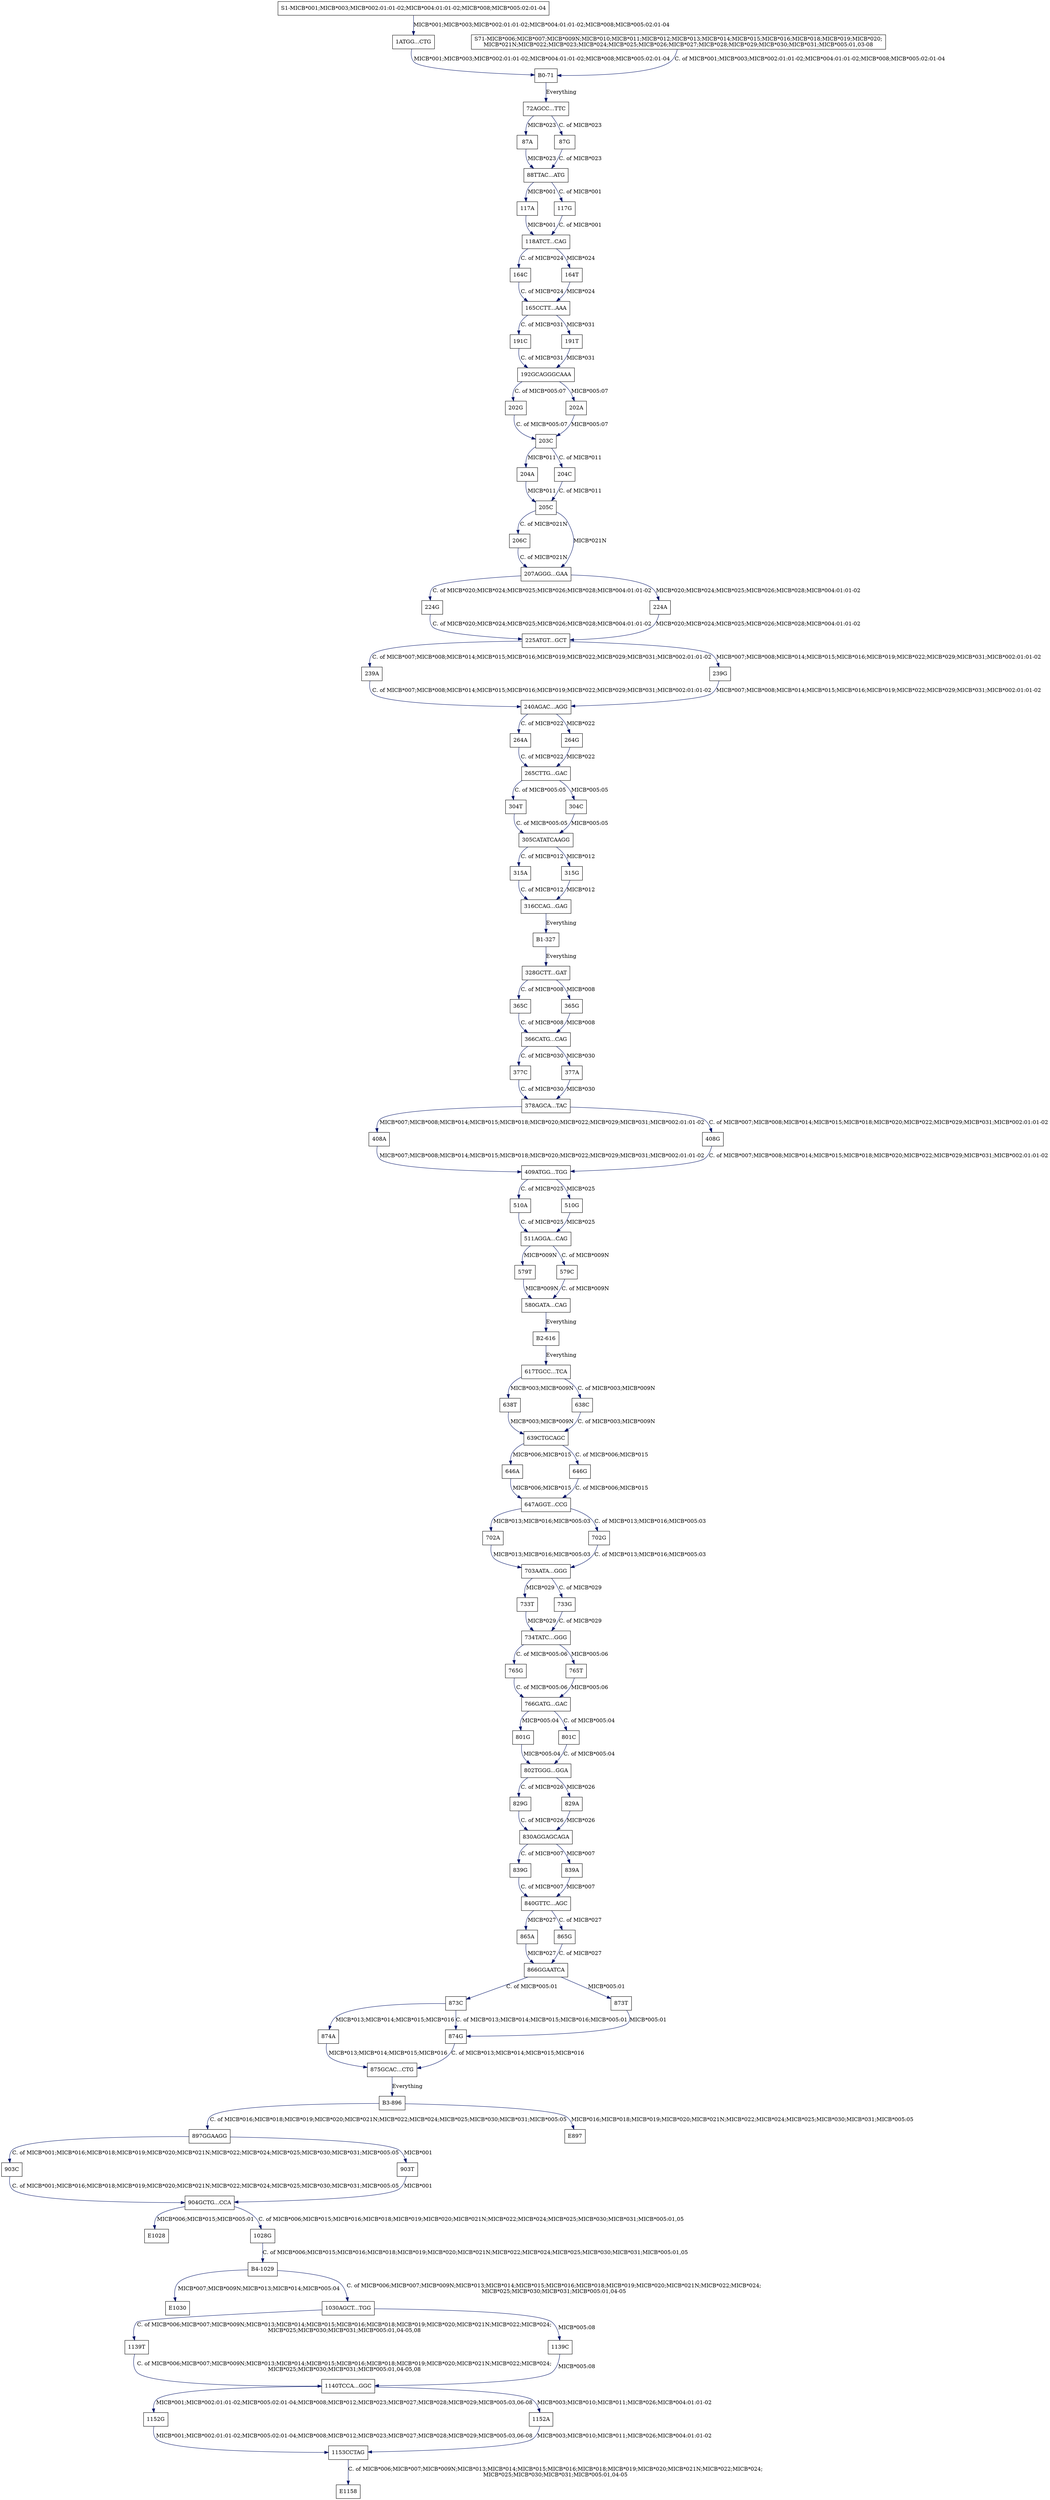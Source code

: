 digraph G {
  "865A" [shape=box, ];
  "510A" [shape=box, ];
  "204A" [shape=box, ];
  "224G" [shape=box, ];
  "328GCTT...GAT" [shape=box, ];
  "579T" [shape=box, ];
  "165CCTT...AAA" [shape=box, ];
  "1152G" [shape=box, ];
  "1ATGG...CTG" [shape=box, ];
  "205C" [shape=box, ];
  "580GATA...CAG" [shape=box, ];
  "839G" [shape=box, ];
  "875GCAC...CTG" [shape=box, ];
  "117A" [shape=box, ];
  "801G" [shape=box, ];
  "865G" [shape=box, ];
  "702A" [shape=box, ];
  "88TTAC...ATG" [shape=box, ];
  "87A" [shape=box, ];
  "1139T" [shape=box, ];
  "117G" [shape=box, ];
  "646A" [shape=box, ];
  "511AGGA...CAG" [shape=box, ];
  "646G" [shape=box, ];
  "366CATG...CAG" [shape=box, ];
  "904GCTG...CCA" [shape=box, ];
  "839A" [shape=box, ];
  "240AGAC...AGG" [shape=box, ];
  "733T" [shape=box, ];
  "239A" [shape=box, ];
  "873C" [shape=box, ];
  "874A" [shape=box, ];
  "206C" [shape=box, ];
  "87G" [shape=box, ];
  "E1030" [shape=box, ];
  "874G" [shape=box, ];
  "118ATCT...CAG" [shape=box, ];
  "304T" [shape=box, ];
  "207AGGG...GAA" [shape=box, ];
  "B4-1029" [shape=box, ];
  "702G" [shape=box, ];
  "579C" [shape=box, ];
  "638T" [shape=box, ];
  "224A" [shape=box, ];
  "765G" [shape=box, ];
  "377C" [shape=box, ];
  "1030AGCT...TGG" [shape=box, ];
  "315A" [shape=box, ];
  "365C" [shape=box, ];
  "765T" [shape=box, ];
  "408A" [shape=box, ];
  "304C" [shape=box, ];
  "829G" [shape=box, ];
  "305CATATCAAGG" [shape=box, ];
  "204C" [shape=box, ];
  "E1028" [shape=box, ];
  "B1-327" [shape=box, ];
  "897GGAAGG" [shape=box, ];
  "1153CCTAG" [shape=box, ];
  "378AGCA...TAC" [shape=box, ];
  "315G" [shape=box, ];
  "903C" [shape=box, ];
  "638C" [shape=box, ];
  "S1-MICB*001;MICB*003;MICB*002:01:01-02;MICB*004:01:01-02;MICB*008;MICB*005:02:01-04" [
  shape=box, ];
  "1152A" [shape=box, ];
  "766GATG...GAC" [shape=box, ];
  "B3-896" [shape=box, ];
  "192GCAGGGCAAA" [shape=box, ];
  "264A" [shape=box, ];
  "265CTTG...GAC" [shape=box, ];
  "B0-71" [shape=box, ];
  "164C" [shape=box, ];
  "1028G" [shape=box, ];
  "409ATGG...TGG" [shape=box, ];
  "733G" [shape=box, ];
  "408G" [shape=box, ];
  "377A" [shape=box, ];
  "647AGGT...CCG" [shape=box, ];
  "830AGGAGCAGA" [shape=box, ];
  "734TATC...GGG" [shape=box, ];
  "639CTGCAGC" [shape=box, ];
  "801C" [shape=box, ];
  "873T" [shape=box, ];
  "202G" [shape=box, ];
  "E897" [shape=box, ];
  "829A" [shape=box, ];
  "191C" [shape=box, ];
  "B2-616" [shape=box, ];
  "164T" [shape=box, ];
  "866GGAATCA" [shape=box, ];
  "203C" [shape=box, ];
  "264G" [shape=box, ];
  "225ATGT...GCT" [shape=box, ];
  "191T" [shape=box, ];
  "S71-MICB*006;MICB*007;MICB*009N;MICB*010;MICB*011;MICB*012;MICB*013;MICB*014;MICB*015;MICB*016;MICB*018;MICB*019;MICB*020;
MICB*021N;MICB*022;MICB*023;MICB*024;MICB*025;MICB*026;MICB*027;MICB*028;MICB*029;MICB*030;MICB*031;MICB*005:01,03-08" [
  shape=box, ];
  "840GTTC...AGC" [shape=box, ];
  "510G" [shape=box, ];
  "72AGCC...TTC" [shape=box, ];
  "802TGGG...GGA" [shape=box, ];
  "202A" [shape=box, ];
  "903T" [shape=box, ];
  "316CCAG...GAG" [shape=box, ];
  "365G" [shape=box, ];
  "1139C" [shape=box, ];
  "E1158" [shape=box, ];
  "239G" [shape=box, ];
  "1140TCCA...GGC" [shape=box, ];
  "703AATA...GGG" [shape=box, ];
  "617TGCC...TCA" [shape=box, ];
  
  
  edge [color="#001267", ];
  "865A" -> "866GGAATCA" [label="MICB*027", ];
  "510A" -> "511AGGA...CAG" [label="C. of MICB*025", ];
  "204A" -> "205C" [label="MICB*011", ];
  "224G" -> "225ATGT...GCT" [label="C. of MICB*020;MICB*024;MICB*025;MICB*026;MICB*028;MICB*004:01:01-02",
                             ];
  "328GCTT...GAT" -> "365C" [label="C. of MICB*008", ];
  "328GCTT...GAT" -> "365G" [label="MICB*008", ];
  "579T" -> "580GATA...CAG" [label="MICB*009N", ];
  "165CCTT...AAA" -> "191C" [label="C. of MICB*031", ];
  "165CCTT...AAA" -> "191T" [label="MICB*031", ];
  "1152G" -> "1153CCTAG" [label="MICB*001;MICB*002:01:01-02;MICB*005:02:01-04;MICB*008;MICB*012;MICB*023;MICB*027;MICB*028;MICB*029;MICB*005:03,06-08",
                          ];
  "1ATGG...CTG" -> "B0-71" [label="MICB*001;MICB*003;MICB*002:01:01-02;MICB*004:01:01-02;MICB*008;MICB*005:02:01-04",
                            ];
  "205C" -> "206C" [label="C. of MICB*021N", ];
  "205C" -> "207AGGG...GAA" [label="MICB*021N", ];
  "580GATA...CAG" -> "B2-616" [label="Everything", ];
  "839G" -> "840GTTC...AGC" [label="C. of MICB*007", ];
  "875GCAC...CTG" -> "B3-896" [label="Everything", ];
  "117A" -> "118ATCT...CAG" [label="MICB*001", ];
  "801G" -> "802TGGG...GGA" [label="MICB*005:04", ];
  "865G" -> "866GGAATCA" [label="C. of MICB*027", ];
  "702A" -> "703AATA...GGG" [label="MICB*013;MICB*016;MICB*005:03", ];
  "88TTAC...ATG" -> "117A" [label="MICB*001", ];
  "88TTAC...ATG" -> "117G" [label="C. of MICB*001", ];
  "87A" -> "88TTAC...ATG" [label="MICB*023", ];
  "1139T" -> "1140TCCA...GGC" [label="C. of MICB*006;MICB*007;MICB*009N;MICB*013;MICB*014;MICB*015;MICB*016;MICB*018;MICB*019;MICB*020;MICB*021N;MICB*022;MICB*024;
MICB*025;MICB*030;MICB*031;MICB*005:01,04-05,08",
                               ];
  "117G" -> "118ATCT...CAG" [label="C. of MICB*001", ];
  "646A" -> "647AGGT...CCG" [label="MICB*006;MICB*015", ];
  "511AGGA...CAG" -> "579C" [label="C. of MICB*009N", ];
  "511AGGA...CAG" -> "579T" [label="MICB*009N", ];
  "646G" -> "647AGGT...CCG" [label="C. of MICB*006;MICB*015", ];
  "366CATG...CAG" -> "377A" [label="MICB*030", ];
  "366CATG...CAG" -> "377C" [label="C. of MICB*030", ];
  "904GCTG...CCA" -> "E1028" [label="MICB*006;MICB*015;MICB*005:01", ];
  "904GCTG...CCA" -> "1028G" [label="C. of MICB*006;MICB*015;MICB*016;MICB*018;MICB*019;MICB*020;MICB*021N;MICB*022;MICB*024;MICB*025;MICB*030;MICB*031;MICB*005:01,05",
                              ];
  "839A" -> "840GTTC...AGC" [label="MICB*007", ];
  "240AGAC...AGG" -> "264A" [label="C. of MICB*022", ];
  "240AGAC...AGG" -> "264G" [label="MICB*022", ];
  "733T" -> "734TATC...GGG" [label="MICB*029", ];
  "239A" -> "240AGAC...AGG" [label="C. of MICB*007;MICB*008;MICB*014;MICB*015;MICB*016;MICB*019;MICB*022;MICB*029;MICB*031;MICB*002:01:01-02",
                             ];
  "873C" -> "874A" [label="MICB*013;MICB*014;MICB*015;MICB*016", ];
  "873C" -> "874G" [label="C. of MICB*013;MICB*014;MICB*015;MICB*016;MICB*005:01",
                    ];
  "874A" -> "875GCAC...CTG" [label="MICB*013;MICB*014;MICB*015;MICB*016", ];
  "206C" -> "207AGGG...GAA" [label="C. of MICB*021N", ];
  "87G" -> "88TTAC...ATG" [label="C. of MICB*023", ];
  "874G" -> "875GCAC...CTG" [label="C. of MICB*013;MICB*014;MICB*015;MICB*016",
                             ];
  "118ATCT...CAG" -> "164C" [label="C. of MICB*024", ];
  "118ATCT...CAG" -> "164T" [label="MICB*024", ];
  "304T" -> "305CATATCAAGG" [label="C. of MICB*005:05", ];
  "207AGGG...GAA" -> "224A" [label="MICB*020;MICB*024;MICB*025;MICB*026;MICB*028;MICB*004:01:01-02",
                             ];
  "207AGGG...GAA" -> "224G" [label="C. of MICB*020;MICB*024;MICB*025;MICB*026;MICB*028;MICB*004:01:01-02",
                             ];
  "B4-1029" -> "E1030" [label="MICB*007;MICB*009N;MICB*013;MICB*014;MICB*005:04",
                        ];
  "B4-1029" -> "1030AGCT...TGG" [label="C. of MICB*006;MICB*007;MICB*009N;MICB*013;MICB*014;MICB*015;MICB*016;MICB*018;MICB*019;MICB*020;MICB*021N;MICB*022;MICB*024;
MICB*025;MICB*030;MICB*031;MICB*005:01,04-05",
                                 ];
  "702G" -> "703AATA...GGG" [label="C. of MICB*013;MICB*016;MICB*005:03", ];
  "579C" -> "580GATA...CAG" [label="C. of MICB*009N", ];
  "638T" -> "639CTGCAGC" [label="MICB*003;MICB*009N", ];
  "224A" -> "225ATGT...GCT" [label="MICB*020;MICB*024;MICB*025;MICB*026;MICB*028;MICB*004:01:01-02",
                             ];
  "765G" -> "766GATG...GAC" [label="C. of MICB*005:06", ];
  "377C" -> "378AGCA...TAC" [label="C. of MICB*030", ];
  "1030AGCT...TGG" -> "1139C" [label="MICB*005:08", ];
  "1030AGCT...TGG" -> "1139T" [label="C. of MICB*006;MICB*007;MICB*009N;MICB*013;MICB*014;MICB*015;MICB*016;MICB*018;MICB*019;MICB*020;MICB*021N;MICB*022;MICB*024;
MICB*025;MICB*030;MICB*031;MICB*005:01,04-05,08",
                               ];
  "315A" -> "316CCAG...GAG" [label="C. of MICB*012", ];
  "365C" -> "366CATG...CAG" [label="C. of MICB*008", ];
  "765T" -> "766GATG...GAC" [label="MICB*005:06", ];
  "408A" -> "409ATGG...TGG" [label="MICB*007;MICB*008;MICB*014;MICB*015;MICB*018;MICB*020;MICB*022;MICB*029;MICB*031;MICB*002:01:01-02",
                             ];
  "304C" -> "305CATATCAAGG" [label="MICB*005:05", ];
  "829G" -> "830AGGAGCAGA" [label="C. of MICB*026", ];
  "305CATATCAAGG" -> "315A" [label="C. of MICB*012", ];
  "305CATATCAAGG" -> "315G" [label="MICB*012", ];
  "204C" -> "205C" [label="C. of MICB*011", ];
  "B1-327" -> "328GCTT...GAT" [label="Everything", ];
  "897GGAAGG" -> "903C" [label="C. of MICB*001;MICB*016;MICB*018;MICB*019;MICB*020;MICB*021N;MICB*022;MICB*024;MICB*025;MICB*030;MICB*031;MICB*005:05",
                         ];
  "897GGAAGG" -> "903T" [label="MICB*001", ];
  "1153CCTAG" -> "E1158" [label="C. of MICB*006;MICB*007;MICB*009N;MICB*013;MICB*014;MICB*015;MICB*016;MICB*018;MICB*019;MICB*020;MICB*021N;MICB*022;MICB*024;
MICB*025;MICB*030;MICB*031;MICB*005:01,04-05",
                          ];
  "378AGCA...TAC" -> "408A" [label="MICB*007;MICB*008;MICB*014;MICB*015;MICB*018;MICB*020;MICB*022;MICB*029;MICB*031;MICB*002:01:01-02",
                             ];
  "378AGCA...TAC" -> "408G" [label="C. of MICB*007;MICB*008;MICB*014;MICB*015;MICB*018;MICB*020;MICB*022;MICB*029;MICB*031;MICB*002:01:01-02",
                             ];
  "315G" -> "316CCAG...GAG" [label="MICB*012", ];
  "903C" -> "904GCTG...CCA" [label="C. of MICB*001;MICB*016;MICB*018;MICB*019;MICB*020;MICB*021N;MICB*022;MICB*024;MICB*025;MICB*030;MICB*031;MICB*005:05",
                             ];
  "638C" -> "639CTGCAGC" [label="C. of MICB*003;MICB*009N", ];
  "S1-MICB*001;MICB*003;MICB*002:01:01-02;MICB*004:01:01-02;MICB*008;MICB*005:02:01-04" -> "1ATGG...CTG" [
  label="MICB*001;MICB*003;MICB*002:01:01-02;MICB*004:01:01-02;MICB*008;MICB*005:02:01-04",
  ];
  "1152A" -> "1153CCTAG" [label="MICB*003;MICB*010;MICB*011;MICB*026;MICB*004:01:01-02",
                          ];
  "766GATG...GAC" -> "801C" [label="C. of MICB*005:04", ];
  "766GATG...GAC" -> "801G" [label="MICB*005:04", ];
  "B3-896" -> "E897" [label="MICB*016;MICB*018;MICB*019;MICB*020;MICB*021N;MICB*022;MICB*024;MICB*025;MICB*030;MICB*031;MICB*005:05",
                      ];
  "B3-896" -> "897GGAAGG" [label="C. of MICB*016;MICB*018;MICB*019;MICB*020;MICB*021N;MICB*022;MICB*024;MICB*025;MICB*030;MICB*031;MICB*005:05",
                           ];
  "192GCAGGGCAAA" -> "202A" [label="MICB*005:07", ];
  "192GCAGGGCAAA" -> "202G" [label="C. of MICB*005:07", ];
  "264A" -> "265CTTG...GAC" [label="C. of MICB*022", ];
  "265CTTG...GAC" -> "304C" [label="MICB*005:05", ];
  "265CTTG...GAC" -> "304T" [label="C. of MICB*005:05", ];
  "B0-71" -> "72AGCC...TTC" [label="Everything", ];
  "164C" -> "165CCTT...AAA" [label="C. of MICB*024", ];
  "1028G" -> "B4-1029" [label="C. of MICB*006;MICB*015;MICB*016;MICB*018;MICB*019;MICB*020;MICB*021N;MICB*022;MICB*024;MICB*025;MICB*030;MICB*031;MICB*005:01,05",
                        ];
  "409ATGG...TGG" -> "510A" [label="C. of MICB*025", ];
  "409ATGG...TGG" -> "510G" [label="MICB*025", ];
  "733G" -> "734TATC...GGG" [label="C. of MICB*029", ];
  "408G" -> "409ATGG...TGG" [label="C. of MICB*007;MICB*008;MICB*014;MICB*015;MICB*018;MICB*020;MICB*022;MICB*029;MICB*031;MICB*002:01:01-02",
                             ];
  "377A" -> "378AGCA...TAC" [label="MICB*030", ];
  "647AGGT...CCG" -> "702A" [label="MICB*013;MICB*016;MICB*005:03", ];
  "647AGGT...CCG" -> "702G" [label="C. of MICB*013;MICB*016;MICB*005:03", ];
  "830AGGAGCAGA" -> "839A" [label="MICB*007", ];
  "830AGGAGCAGA" -> "839G" [label="C. of MICB*007", ];
  "734TATC...GGG" -> "765G" [label="C. of MICB*005:06", ];
  "734TATC...GGG" -> "765T" [label="MICB*005:06", ];
  "639CTGCAGC" -> "646A" [label="MICB*006;MICB*015", ];
  "639CTGCAGC" -> "646G" [label="C. of MICB*006;MICB*015", ];
  "801C" -> "802TGGG...GGA" [label="C. of MICB*005:04", ];
  "873T" -> "874G" [label="MICB*005:01", ];
  "202G" -> "203C" [label="C. of MICB*005:07", ];
  "829A" -> "830AGGAGCAGA" [label="MICB*026", ];
  "191C" -> "192GCAGGGCAAA" [label="C. of MICB*031", ];
  "B2-616" -> "617TGCC...TCA" [label="Everything", ];
  "164T" -> "165CCTT...AAA" [label="MICB*024", ];
  "866GGAATCA" -> "873C" [label="C. of MICB*005:01", ];
  "866GGAATCA" -> "873T" [label="MICB*005:01", ];
  "203C" -> "204A" [label="MICB*011", ];
  "203C" -> "204C" [label="C. of MICB*011", ];
  "264G" -> "265CTTG...GAC" [label="MICB*022", ];
  "225ATGT...GCT" -> "239A" [label="C. of MICB*007;MICB*008;MICB*014;MICB*015;MICB*016;MICB*019;MICB*022;MICB*029;MICB*031;MICB*002:01:01-02",
                             ];
  "225ATGT...GCT" -> "239G" [label="MICB*007;MICB*008;MICB*014;MICB*015;MICB*016;MICB*019;MICB*022;MICB*029;MICB*031;MICB*002:01:01-02",
                             ];
  "191T" -> "192GCAGGGCAAA" [label="MICB*031", ];
  "S71-MICB*006;MICB*007;MICB*009N;MICB*010;MICB*011;MICB*012;MICB*013;MICB*014;MICB*015;MICB*016;MICB*018;MICB*019;MICB*020;
MICB*021N;MICB*022;MICB*023;MICB*024;MICB*025;MICB*026;MICB*027;MICB*028;MICB*029;MICB*030;MICB*031;MICB*005:01,03-08" -> "B0-71" [
  label="C. of MICB*001;MICB*003;MICB*002:01:01-02;MICB*004:01:01-02;MICB*008;MICB*005:02:01-04",
  ];
  "840GTTC...AGC" -> "865A" [label="MICB*027", ];
  "840GTTC...AGC" -> "865G" [label="C. of MICB*027", ];
  "510G" -> "511AGGA...CAG" [label="MICB*025", ];
  "72AGCC...TTC" -> "87A" [label="MICB*023", ];
  "72AGCC...TTC" -> "87G" [label="C. of MICB*023", ];
  "802TGGG...GGA" -> "829A" [label="MICB*026", ];
  "802TGGG...GGA" -> "829G" [label="C. of MICB*026", ];
  "202A" -> "203C" [label="MICB*005:07", ];
  "903T" -> "904GCTG...CCA" [label="MICB*001", ];
  "316CCAG...GAG" -> "B1-327" [label="Everything", ];
  "365G" -> "366CATG...CAG" [label="MICB*008", ];
  "1139C" -> "1140TCCA...GGC" [label="MICB*005:08", ];
  "239G" -> "240AGAC...AGG" [label="MICB*007;MICB*008;MICB*014;MICB*015;MICB*016;MICB*019;MICB*022;MICB*029;MICB*031;MICB*002:01:01-02",
                             ];
  "1140TCCA...GGC" -> "1152A" [label="MICB*003;MICB*010;MICB*011;MICB*026;MICB*004:01:01-02",
                               ];
  "1140TCCA...GGC" -> "1152G" [label="MICB*001;MICB*002:01:01-02;MICB*005:02:01-04;MICB*008;MICB*012;MICB*023;MICB*027;MICB*028;MICB*029;MICB*005:03,06-08",
                               ];
  "703AATA...GGG" -> "733G" [label="C. of MICB*029", ];
  "703AATA...GGG" -> "733T" [label="MICB*029", ];
  "617TGCC...TCA" -> "638C" [label="C. of MICB*003;MICB*009N", ];
  "617TGCC...TCA" -> "638T" [label="MICB*003;MICB*009N", ];
  
  }